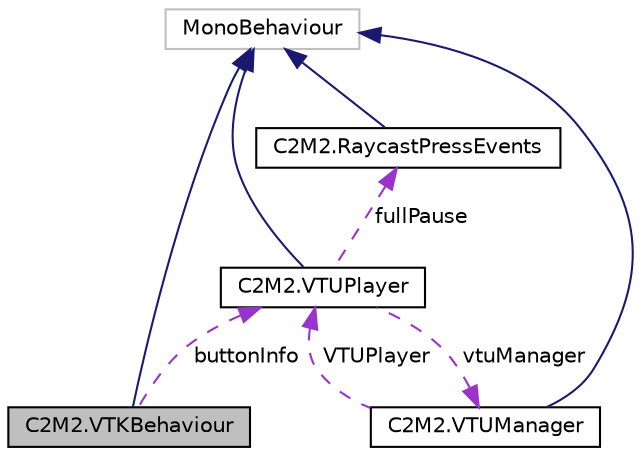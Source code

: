 digraph "C2M2.VTKBehaviour"
{
 // LATEX_PDF_SIZE
  edge [fontname="Helvetica",fontsize="10",labelfontname="Helvetica",labelfontsize="10"];
  node [fontname="Helvetica",fontsize="10",shape=record];
  Node1 [label="C2M2.VTKBehaviour",height=0.2,width=0.4,color="black", fillcolor="grey75", style="filled", fontcolor="black",tooltip="VTKBehaviour implements methods to visualize VTK data within Unity"];
  Node2 -> Node1 [dir="back",color="midnightblue",fontsize="10",style="solid",fontname="Helvetica"];
  Node2 [label="MonoBehaviour",height=0.2,width=0.4,color="grey75", fillcolor="white", style="filled",tooltip=" "];
  Node3 -> Node1 [dir="back",color="darkorchid3",fontsize="10",style="dashed",label=" buttonInfo" ,fontname="Helvetica"];
  Node3 [label="C2M2.VTUPlayer",height=0.2,width=0.4,color="black", fillcolor="white", style="filled",URL="$d8/dcf/class_c2_m2_1_1_v_t_u_player.html",tooltip=" "];
  Node2 -> Node3 [dir="back",color="midnightblue",fontsize="10",style="solid",fontname="Helvetica"];
  Node4 -> Node3 [dir="back",color="darkorchid3",fontsize="10",style="dashed",label=" fullPause" ,fontname="Helvetica"];
  Node4 [label="C2M2.RaycastPressEvents",height=0.2,width=0.4,color="black", fillcolor="white", style="filled",URL="$dd/dab/class_c2_m2_1_1_raycast_press_events.html",tooltip="Store custom events that the corresponding RaycastTriggerManager will invoke"];
  Node2 -> Node4 [dir="back",color="midnightblue",fontsize="10",style="solid",fontname="Helvetica"];
  Node5 -> Node3 [dir="back",color="darkorchid3",fontsize="10",style="dashed",label=" vtuManager" ,fontname="Helvetica"];
  Node5 [label="C2M2.VTUManager",height=0.2,width=0.4,color="black", fillcolor="white", style="filled",URL="$d4/d96/class_c2_m2_1_1_v_t_u_manager.html",tooltip=" "];
  Node2 -> Node5 [dir="back",color="midnightblue",fontsize="10",style="solid",fontname="Helvetica"];
  Node3 -> Node5 [dir="back",color="darkorchid3",fontsize="10",style="dashed",label=" VTUPlayer" ,fontname="Helvetica"];
}
